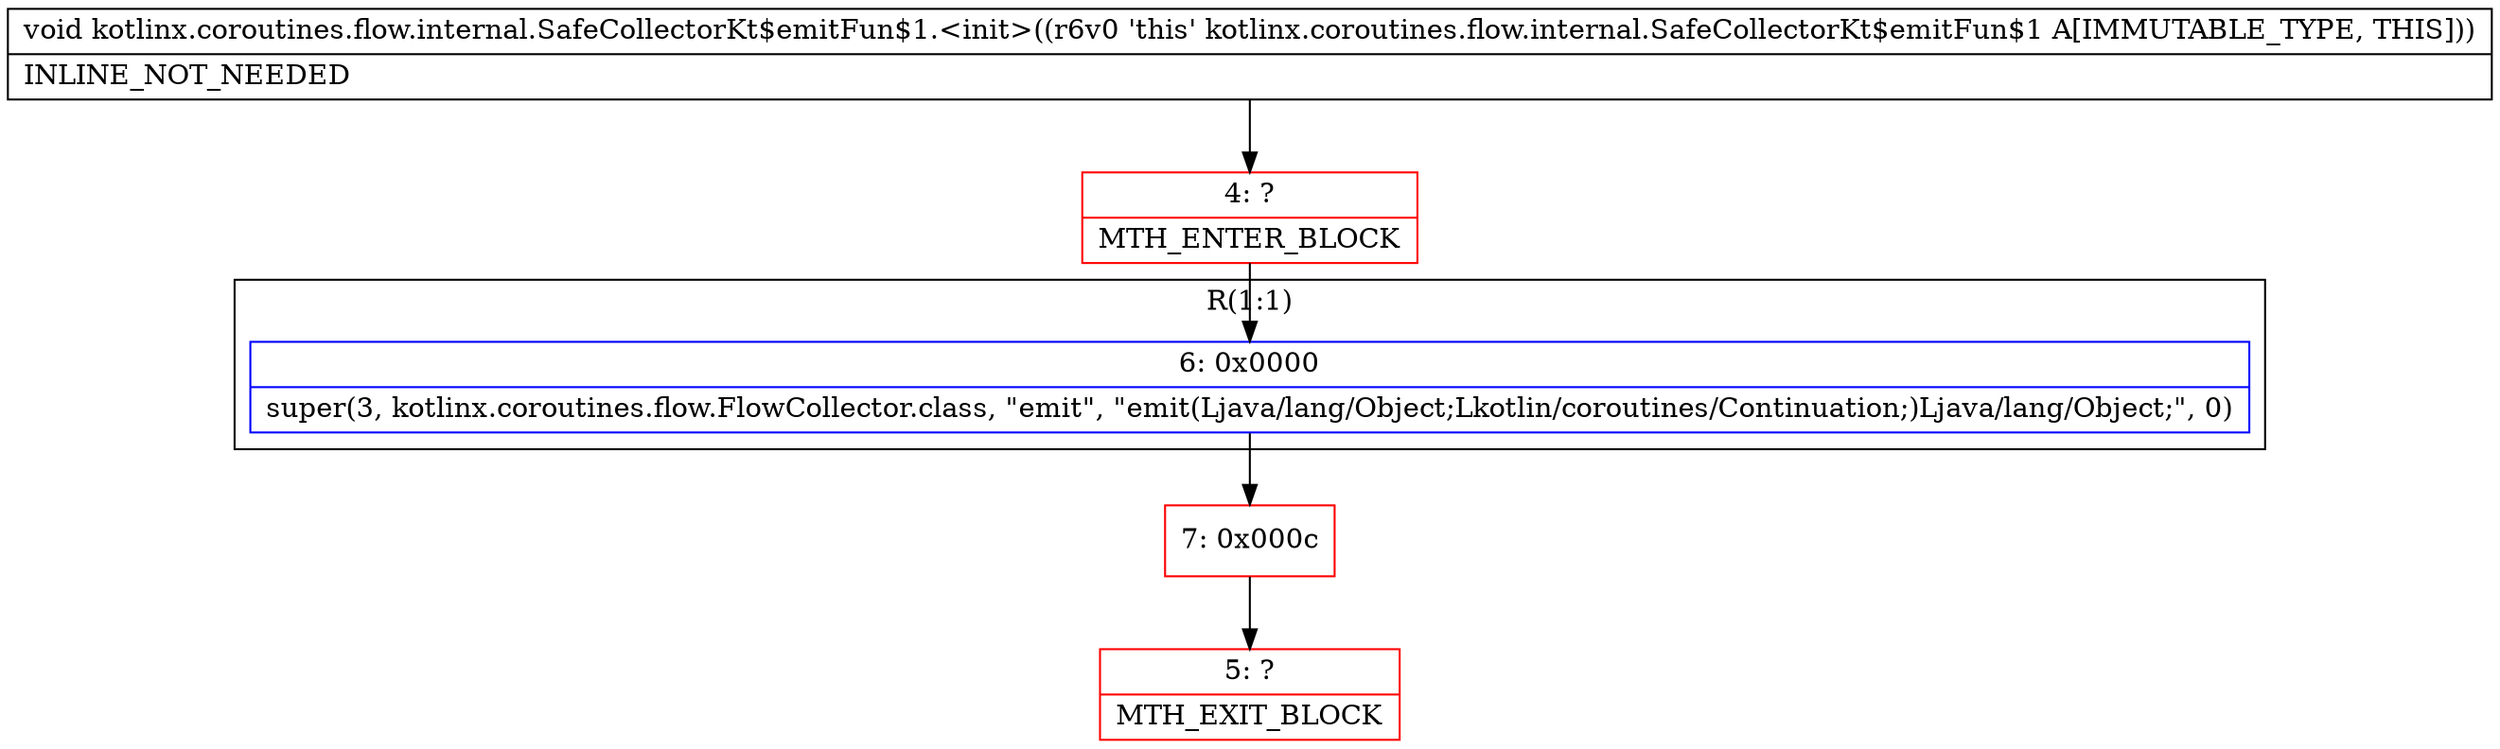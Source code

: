 digraph "CFG forkotlinx.coroutines.flow.internal.SafeCollectorKt$emitFun$1.\<init\>()V" {
subgraph cluster_Region_1687309749 {
label = "R(1:1)";
node [shape=record,color=blue];
Node_6 [shape=record,label="{6\:\ 0x0000|super(3, kotlinx.coroutines.flow.FlowCollector.class, \"emit\", \"emit(Ljava\/lang\/Object;Lkotlin\/coroutines\/Continuation;)Ljava\/lang\/Object;\", 0)\l}"];
}
Node_4 [shape=record,color=red,label="{4\:\ ?|MTH_ENTER_BLOCK\l}"];
Node_7 [shape=record,color=red,label="{7\:\ 0x000c}"];
Node_5 [shape=record,color=red,label="{5\:\ ?|MTH_EXIT_BLOCK\l}"];
MethodNode[shape=record,label="{void kotlinx.coroutines.flow.internal.SafeCollectorKt$emitFun$1.\<init\>((r6v0 'this' kotlinx.coroutines.flow.internal.SafeCollectorKt$emitFun$1 A[IMMUTABLE_TYPE, THIS]))  | INLINE_NOT_NEEDED\l}"];
MethodNode -> Node_4;Node_6 -> Node_7;
Node_4 -> Node_6;
Node_7 -> Node_5;
}

